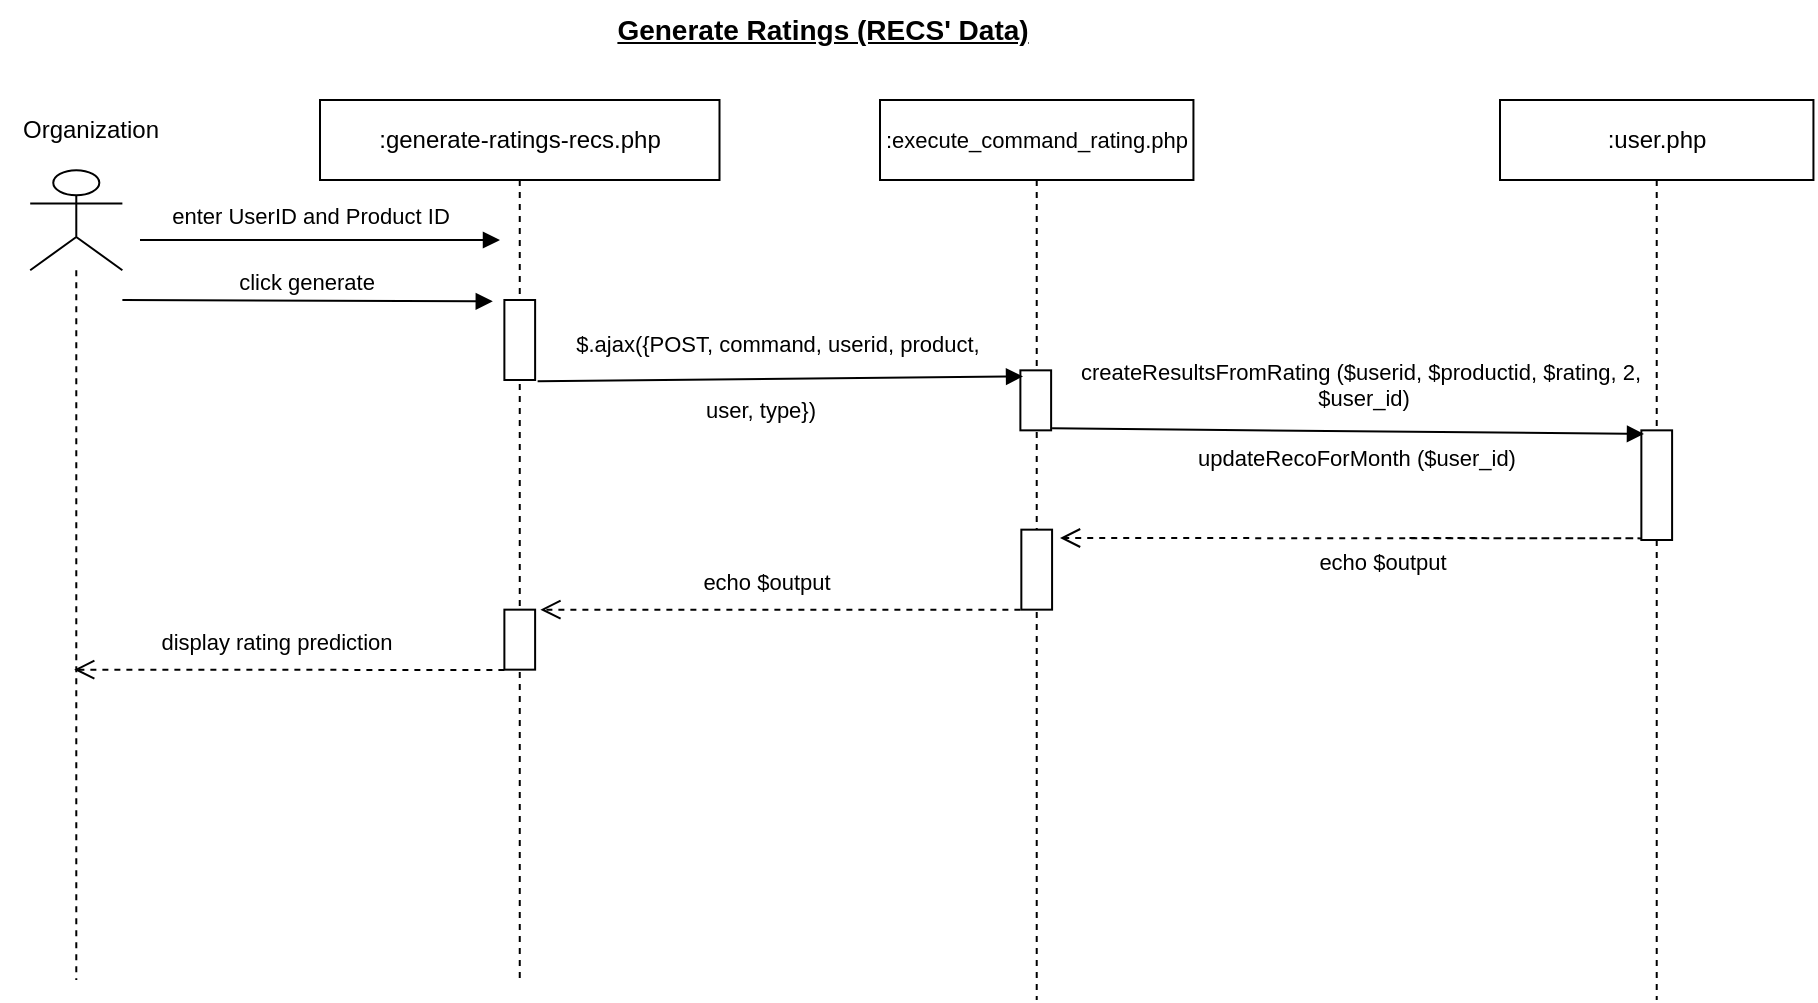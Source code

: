 <mxfile version="21.2.8" type="device">
  <diagram id="p1WFtV5cTaJLbCV86L4F" name="Page-1">
    <mxGraphModel dx="1276" dy="614" grid="1" gridSize="10" guides="1" tooltips="1" connect="1" arrows="1" fold="1" page="1" pageScale="1" pageWidth="1169" pageHeight="827" math="0" shadow="0">
      <root>
        <mxCell id="0" />
        <mxCell id="1" parent="0" />
        <mxCell id="Lrtluq5l5MD6FJIpUNIz-151" value=":user.php" style="shape=umlLifeline;perimeter=lifelinePerimeter;whiteSpace=wrap;html=1;container=0;collapsible=0;recursiveResize=0;outlineConnect=0;" parent="1" vertex="1">
          <mxGeometry x="890" y="140" width="156.72" height="450" as="geometry" />
        </mxCell>
        <mxCell id="Lrtluq5l5MD6FJIpUNIz-152" value="enter UserID and Product ID" style="html=1;verticalAlign=bottom;endArrow=block;rounded=0;elbow=vertical;" parent="1" edge="1">
          <mxGeometry x="-0.056" y="3" width="80" relative="1" as="geometry">
            <mxPoint x="210" y="210" as="sourcePoint" />
            <mxPoint x="390" y="210" as="targetPoint" />
            <mxPoint as="offset" />
          </mxGeometry>
        </mxCell>
        <mxCell id="Lrtluq5l5MD6FJIpUNIz-153" value="" style="shape=umlLifeline;participant=umlActor;perimeter=lifelinePerimeter;whiteSpace=wrap;html=1;container=0;collapsible=0;recursiveResize=0;verticalAlign=top;spacingTop=36;outlineConnect=0;fontFamily=Helvetica;fontSize=12;fontColor=default;align=center;strokeColor=default;fillColor=default;size=50;" parent="1" vertex="1">
          <mxGeometry x="155.1" y="175.14" width="46.09" height="404.86" as="geometry" />
        </mxCell>
        <mxCell id="Lrtluq5l5MD6FJIpUNIz-154" value="Organization" style="text;html=1;align=center;verticalAlign=middle;resizable=1;points=[];autosize=1;strokeColor=none;fillColor=none;container=0;movable=1;rotatable=1;deletable=1;editable=1;connectable=1;locked=0;" parent="1" vertex="1">
          <mxGeometry x="140.1" y="140" width="90" height="30" as="geometry" />
        </mxCell>
        <mxCell id="Lrtluq5l5MD6FJIpUNIz-155" value=":generate-ratings-recs.php" style="shape=umlLifeline;perimeter=lifelinePerimeter;whiteSpace=wrap;html=1;container=0;collapsible=0;recursiveResize=0;outlineConnect=0;" parent="1" vertex="1">
          <mxGeometry x="300" y="140" width="199.75" height="440" as="geometry" />
        </mxCell>
        <mxCell id="Lrtluq5l5MD6FJIpUNIz-156" value="" style="html=1;points=[];perimeter=orthogonalPerimeter;container=0;" parent="1" vertex="1">
          <mxGeometry x="392.19" y="394.83" width="15.37" height="30" as="geometry" />
        </mxCell>
        <mxCell id="Lrtluq5l5MD6FJIpUNIz-158" value="" style="html=1;points=[];perimeter=orthogonalPerimeter;container=0;" parent="1" vertex="1">
          <mxGeometry x="392.19" y="240" width="15.37" height="40" as="geometry" />
        </mxCell>
        <mxCell id="Lrtluq5l5MD6FJIpUNIz-160" value="&lt;font style=&quot;font-size: 11px;&quot;&gt;:execute_command_rating.php&lt;/font&gt;" style="shape=umlLifeline;perimeter=lifelinePerimeter;whiteSpace=wrap;html=1;container=0;collapsible=0;recursiveResize=0;outlineConnect=0;" parent="1" vertex="1">
          <mxGeometry x="580" y="140" width="156.72" height="450" as="geometry" />
        </mxCell>
        <mxCell id="Lrtluq5l5MD6FJIpUNIz-161" value="&lt;font style=&quot;font-size: 14px;&quot;&gt;&lt;b&gt;&lt;u&gt;Generate Ratings (RECS&#39; Data)&lt;/u&gt;&lt;/b&gt;&lt;/font&gt;" style="text;html=1;align=center;verticalAlign=middle;resizable=0;points=[];autosize=1;strokeColor=none;fillColor=none;" parent="1" vertex="1">
          <mxGeometry x="435.56" y="90" width="230" height="30" as="geometry" />
        </mxCell>
        <mxCell id="Lrtluq5l5MD6FJIpUNIz-163" value="" style="html=1;points=[];perimeter=orthogonalPerimeter;container=0;" parent="1" vertex="1">
          <mxGeometry x="650.19" y="275.17" width="15.37" height="30" as="geometry" />
        </mxCell>
        <mxCell id="Lrtluq5l5MD6FJIpUNIz-165" value="click generate" style="html=1;verticalAlign=bottom;endArrow=block;rounded=0;elbow=vertical;entryX=-0.377;entryY=0.017;entryDx=0;entryDy=0;entryPerimeter=0;" parent="1" target="Lrtluq5l5MD6FJIpUNIz-158" edge="1">
          <mxGeometry x="-0.012" width="80" relative="1" as="geometry">
            <mxPoint x="201.19" y="240" as="sourcePoint" />
            <mxPoint x="383.38" y="240" as="targetPoint" />
            <mxPoint as="offset" />
          </mxGeometry>
        </mxCell>
        <mxCell id="Lrtluq5l5MD6FJIpUNIz-169" value="" style="html=1;points=[];perimeter=orthogonalPerimeter;container=0;" parent="1" vertex="1">
          <mxGeometry x="650.67" y="354.83" width="15.37" height="40" as="geometry" />
        </mxCell>
        <mxCell id="Lrtluq5l5MD6FJIpUNIz-172" value="" style="html=1;points=[];perimeter=orthogonalPerimeter;container=0;" parent="1" vertex="1">
          <mxGeometry x="960.68" y="305.17" width="15.37" height="54.83" as="geometry" />
        </mxCell>
        <mxCell id="LUFxXE5ldGn6Un585CN7-3" value="$.ajax({POST, command, userid, product,&amp;nbsp;" style="html=1;verticalAlign=bottom;endArrow=block;rounded=0;elbow=vertical;entryX=0.087;entryY=0.101;entryDx=0;entryDy=0;entryPerimeter=0;exitX=1.081;exitY=1.015;exitDx=0;exitDy=0;exitPerimeter=0;" parent="1" source="Lrtluq5l5MD6FJIpUNIz-158" target="Lrtluq5l5MD6FJIpUNIz-163" edge="1">
          <mxGeometry x="-0.0" y="8" width="80" relative="1" as="geometry">
            <mxPoint x="420" y="280" as="sourcePoint" />
            <mxPoint x="604.81" y="281" as="targetPoint" />
            <mxPoint as="offset" />
          </mxGeometry>
        </mxCell>
        <mxCell id="LUFxXE5ldGn6Un585CN7-4" value="&lt;font style=&quot;font-size: 11px;&quot;&gt;user, type})&lt;/font&gt;" style="text;html=1;align=center;verticalAlign=middle;resizable=0;points=[];autosize=1;strokeColor=none;fillColor=none;" parent="1" vertex="1">
          <mxGeometry x="480" y="280" width="80" height="30" as="geometry" />
        </mxCell>
        <mxCell id="LUFxXE5ldGn6Un585CN7-5" value="createResultsFromRating ($userid, $productid, $rating, 2,&lt;br&gt;&amp;nbsp;$user_id)" style="html=1;verticalAlign=bottom;endArrow=block;rounded=0;entryX=0.086;entryY=0.033;entryDx=0;entryDy=0;entryPerimeter=0;" parent="1" target="Lrtluq5l5MD6FJIpUNIz-172" edge="1">
          <mxGeometry x="0.038" y="8" width="80" relative="1" as="geometry">
            <mxPoint x="666.04" y="304.17" as="sourcePoint" />
            <mxPoint x="950" y="304" as="targetPoint" />
            <mxPoint as="offset" />
          </mxGeometry>
        </mxCell>
        <mxCell id="LUFxXE5ldGn6Un585CN7-9" value="echo $output" style="html=1;verticalAlign=bottom;endArrow=open;dashed=1;endSize=8;rounded=0;elbow=vertical;" parent="1" edge="1">
          <mxGeometry x="0.207" y="21" relative="1" as="geometry">
            <mxPoint x="844.74" y="359.0" as="sourcePoint" />
            <mxPoint x="670" y="359" as="targetPoint" />
            <mxPoint as="offset" />
            <Array as="points">
              <mxPoint x="960.677" y="359.189" />
            </Array>
          </mxGeometry>
        </mxCell>
        <mxCell id="LUFxXE5ldGn6Un585CN7-10" value="echo $output" style="html=1;verticalAlign=bottom;endArrow=open;dashed=1;endSize=8;rounded=0;elbow=vertical;" parent="1" edge="1">
          <mxGeometry x="0.058" y="-5" relative="1" as="geometry">
            <mxPoint x="650.19" y="394.83" as="sourcePoint" />
            <mxPoint x="410.19" y="394.83" as="targetPoint" />
            <mxPoint as="offset" />
            <Array as="points" />
          </mxGeometry>
        </mxCell>
        <mxCell id="LUFxXE5ldGn6Un585CN7-12" value="display rating prediction" style="html=1;verticalAlign=bottom;endArrow=open;dashed=1;endSize=8;rounded=0;elbow=vertical;" parent="1" edge="1">
          <mxGeometry x="0.058" y="-5" relative="1" as="geometry">
            <mxPoint x="392.19" y="425" as="sourcePoint" />
            <mxPoint x="177.09" y="424.83" as="targetPoint" />
            <mxPoint as="offset" />
            <Array as="points" />
          </mxGeometry>
        </mxCell>
        <mxCell id="AWqXnZZJy_SRb-QyfOH7-3" value="&lt;font style=&quot;font-size: 11px;&quot;&gt;updateRecoForMonth ($user_id)&lt;/font&gt;" style="text;whiteSpace=wrap;html=1;" parent="1" vertex="1">
          <mxGeometry x="736.72" y="305.17" width="180" height="30" as="geometry" />
        </mxCell>
      </root>
    </mxGraphModel>
  </diagram>
</mxfile>
